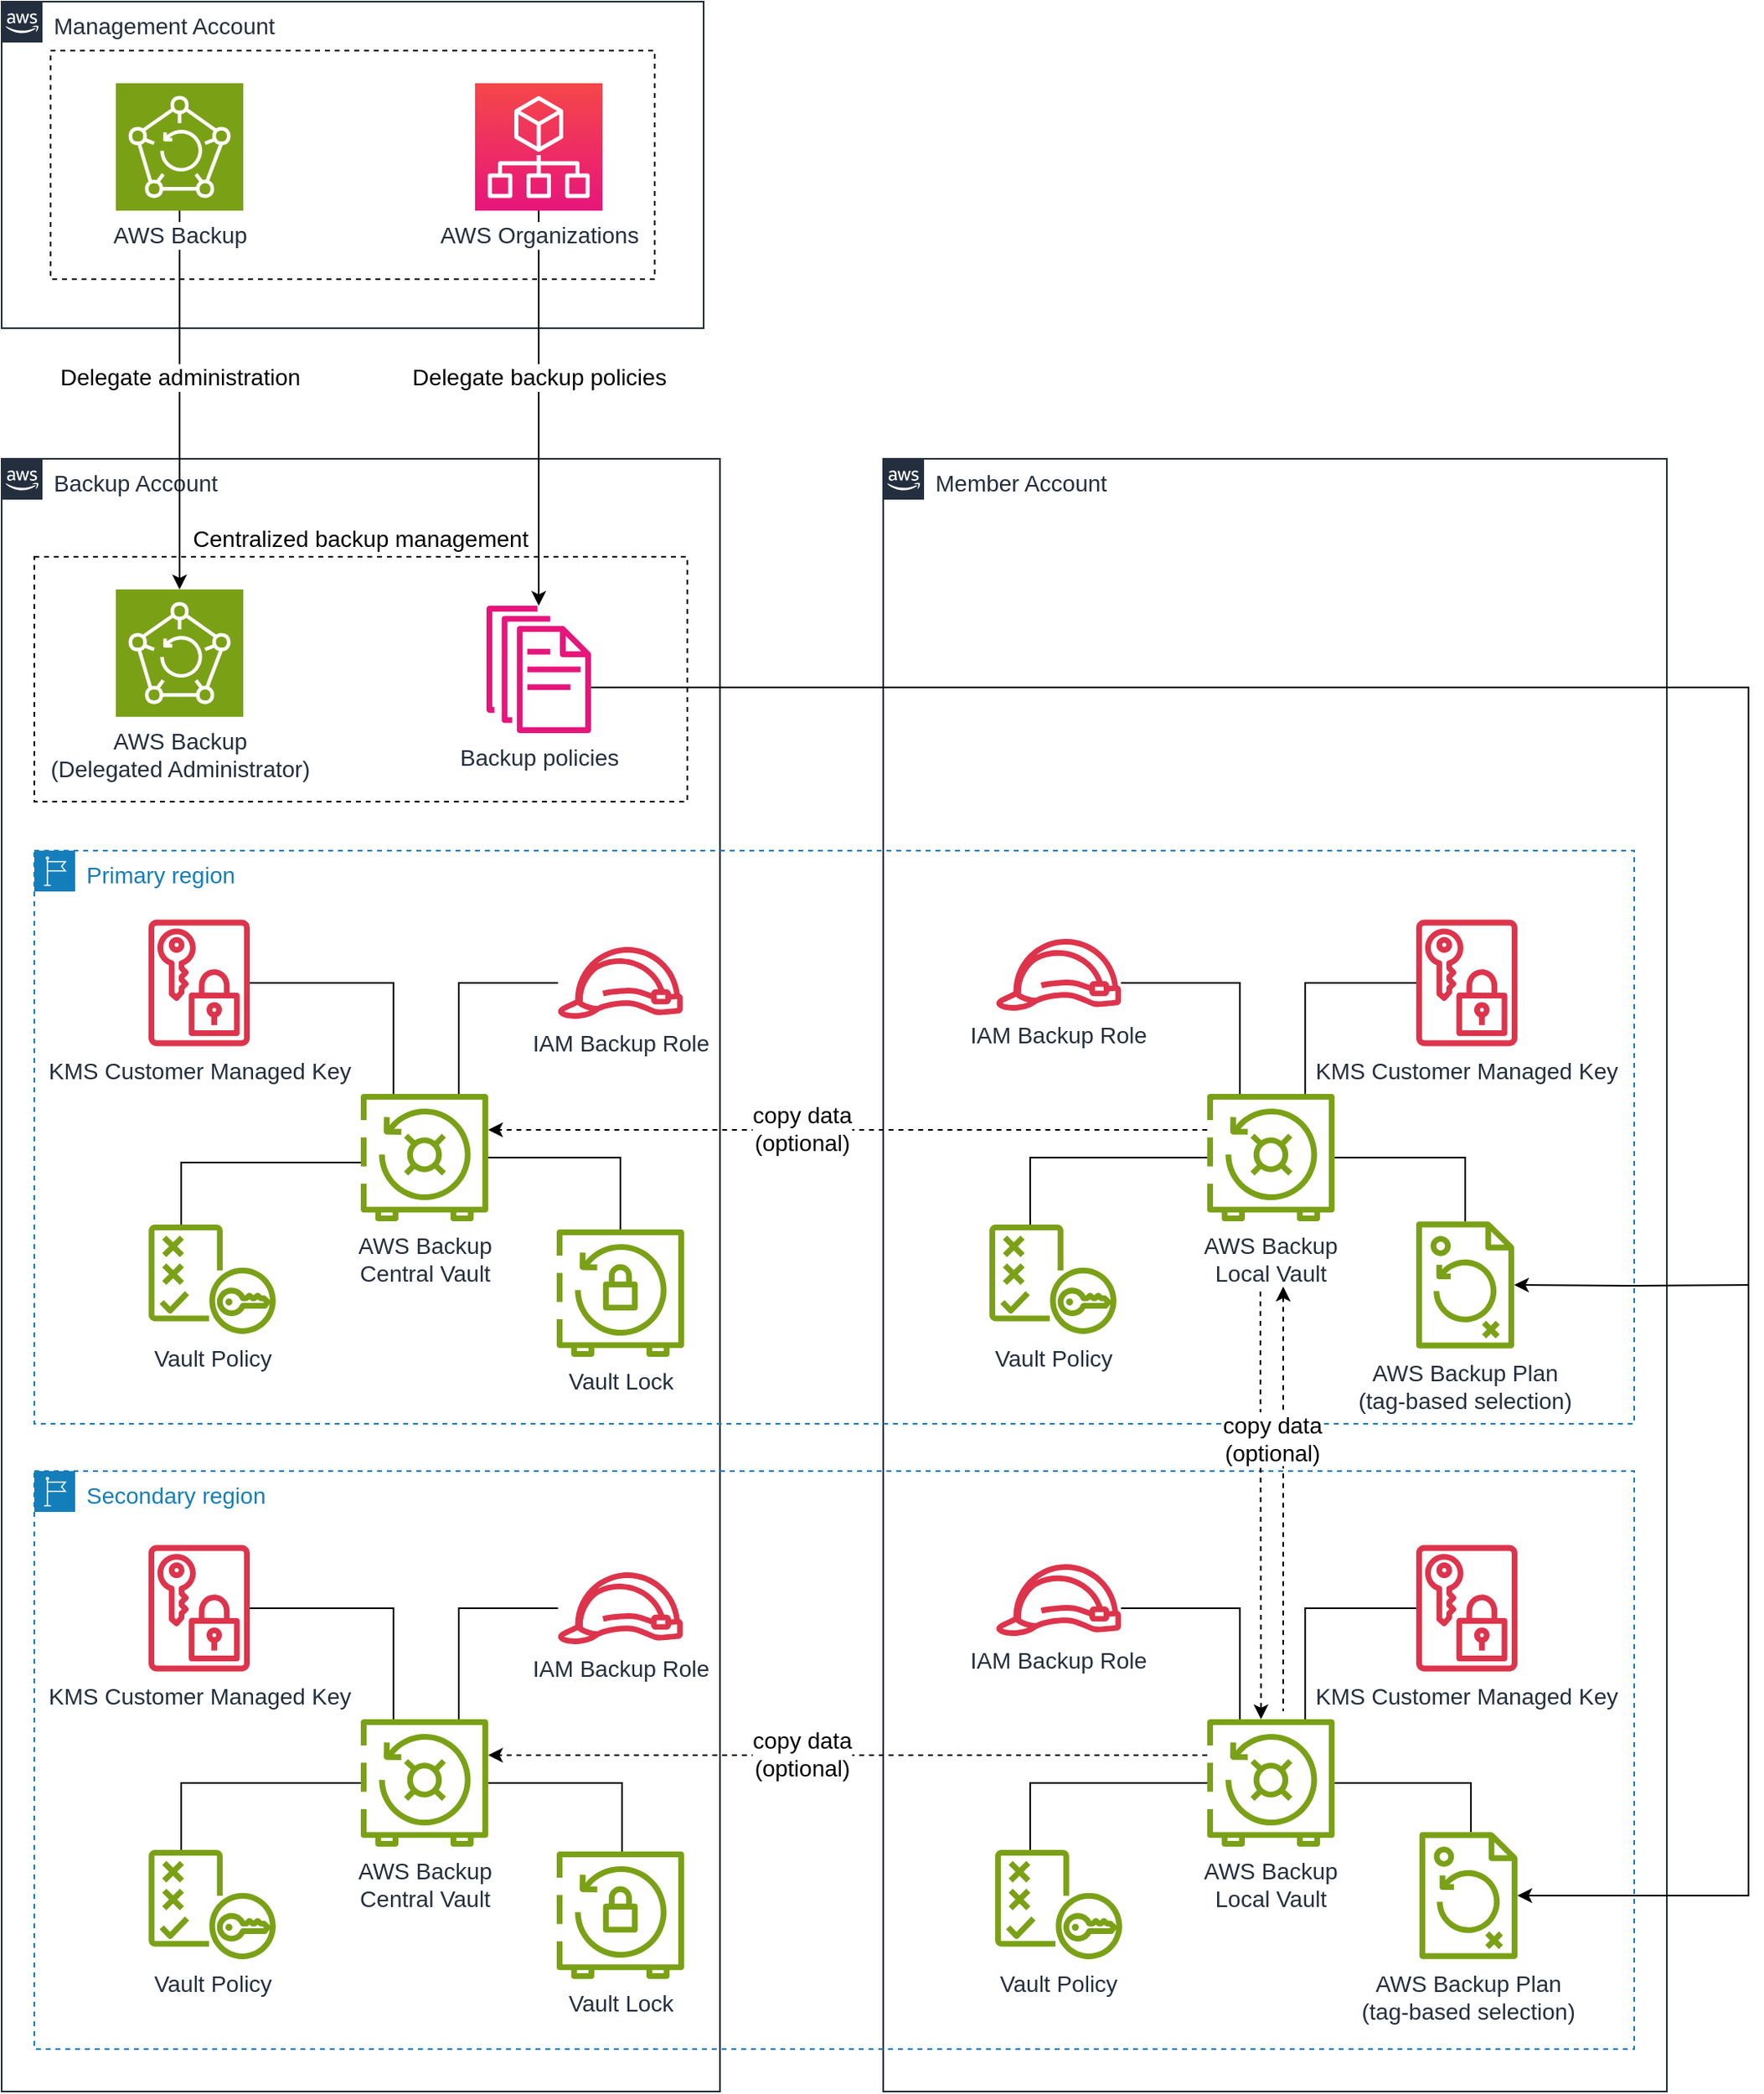 <mxfile version="24.2.5" type="device">
  <diagram id="uTrvD8UDYwbEMfuhj46e" name="Page-1">
    <mxGraphModel dx="2074" dy="1614" grid="1" gridSize="10" guides="1" tooltips="1" connect="1" arrows="1" fold="1" page="0" pageScale="1" pageWidth="850" pageHeight="1100" math="0" shadow="0">
      <root>
        <mxCell id="0" />
        <mxCell id="1" parent="0" />
        <mxCell id="rybmFJq2nmyfAco3rUm7-1" value="Backup Account" style="points=[[0,0],[0.25,0],[0.5,0],[0.75,0],[1,0],[1,0.25],[1,0.5],[1,0.75],[1,1],[0.75,1],[0.5,1],[0.25,1],[0,1],[0,0.75],[0,0.5],[0,0.25]];outlineConnect=0;gradientColor=none;html=1;whiteSpace=wrap;fontSize=14;fontStyle=0;container=0;pointerEvents=0;collapsible=0;recursiveResize=0;shape=mxgraph.aws4.group;grIcon=mxgraph.aws4.group_aws_cloud_alt;strokeColor=#232F3E;fillColor=default;verticalAlign=top;align=left;spacingLeft=30;fontColor=#232F3E;dashed=0;" parent="1" vertex="1">
          <mxGeometry x="230" y="80" width="440" height="1000" as="geometry" />
        </mxCell>
        <mxCell id="jvovS7ngpg3Jv1XjrWg3-9" value="Centralized backup management" style="rounded=0;whiteSpace=wrap;html=1;labelBackgroundColor=default;labelBorderColor=none;strokeWidth=1;fontSize=14;fontColor=#000000;fillColor=none;dashed=1;labelPosition=center;verticalLabelPosition=top;align=center;verticalAlign=bottom;" parent="1" vertex="1">
          <mxGeometry x="250" y="140" width="400" height="150" as="geometry" />
        </mxCell>
        <mxCell id="rybmFJq2nmyfAco3rUm7-2" value="Member Account" style="points=[[0,0],[0.25,0],[0.5,0],[0.75,0],[1,0],[1,0.25],[1,0.5],[1,0.75],[1,1],[0.75,1],[0.5,1],[0.25,1],[0,1],[0,0.75],[0,0.5],[0,0.25]];outlineConnect=0;gradientColor=none;html=1;whiteSpace=wrap;fontSize=14;fontStyle=0;container=0;pointerEvents=0;collapsible=0;recursiveResize=0;shape=mxgraph.aws4.group;grIcon=mxgraph.aws4.group_aws_cloud_alt;strokeColor=#232F3E;fillColor=default;verticalAlign=top;align=left;spacingLeft=30;fontColor=#232F3E;dashed=0;labelBackgroundColor=default;" parent="1" vertex="1">
          <mxGeometry x="770" y="80" width="480" height="1000" as="geometry" />
        </mxCell>
        <mxCell id="rybmFJq2nmyfAco3rUm7-6" value="Management Account" style="points=[[0,0],[0.25,0],[0.5,0],[0.75,0],[1,0],[1,0.25],[1,0.5],[1,0.75],[1,1],[0.75,1],[0.5,1],[0.25,1],[0,1],[0,0.75],[0,0.5],[0,0.25]];outlineConnect=0;gradientColor=none;html=1;whiteSpace=wrap;fontSize=14;fontStyle=0;container=0;pointerEvents=0;collapsible=0;recursiveResize=0;shape=mxgraph.aws4.group;grIcon=mxgraph.aws4.group_aws_cloud_alt;strokeColor=#232F3E;fillColor=default;verticalAlign=top;align=left;spacingLeft=30;fontColor=#232F3E;dashed=0;" parent="1" vertex="1">
          <mxGeometry x="230" y="-200" width="430" height="200" as="geometry" />
        </mxCell>
        <mxCell id="rybmFJq2nmyfAco3rUm7-3" value="Primary region" style="points=[[0,0],[0.25,0],[0.5,0],[0.75,0],[1,0],[1,0.25],[1,0.5],[1,0.75],[1,1],[0.75,1],[0.5,1],[0.25,1],[0,1],[0,0.75],[0,0.5],[0,0.25]];outlineConnect=0;gradientColor=none;html=1;whiteSpace=wrap;fontSize=14;fontStyle=0;container=0;pointerEvents=0;collapsible=0;recursiveResize=0;shape=mxgraph.aws4.group;grIcon=mxgraph.aws4.group_region;strokeColor=#147EBA;fillColor=none;verticalAlign=top;align=left;spacingLeft=30;fontColor=#147EBA;dashed=1;" parent="1" vertex="1">
          <mxGeometry x="250" y="320" width="980" height="351" as="geometry" />
        </mxCell>
        <mxCell id="rybmFJq2nmyfAco3rUm7-45" style="edgeStyle=orthogonalEdgeStyle;rounded=0;orthogonalLoop=1;jettySize=auto;html=1;strokeWidth=1;endArrow=none;endFill=0;elbow=vertical;fontSize=14;" parent="1" source="rybmFJq2nmyfAco3rUm7-9" target="jvovS7ngpg3Jv1XjrWg3-2" edge="1">
          <mxGeometry relative="1" as="geometry">
            <Array as="points">
              <mxPoint x="609" y="508" />
            </Array>
            <mxPoint x="559" y="541" as="targetPoint" />
          </mxGeometry>
        </mxCell>
        <mxCell id="rybmFJq2nmyfAco3rUm7-9" value="AWS Backup&lt;br style=&quot;font-size: 14px;&quot;&gt;Central Vault" style="sketch=0;outlineConnect=0;fontColor=#232F3E;gradientColor=none;fillColor=#7AA116;strokeColor=none;dashed=0;verticalLabelPosition=bottom;verticalAlign=top;align=center;html=1;fontSize=14;fontStyle=0;aspect=fixed;pointerEvents=1;shape=mxgraph.aws4.backup_vault;labelBackgroundColor=default;" parent="1" vertex="1">
          <mxGeometry x="450" y="469" width="78" height="78" as="geometry" />
        </mxCell>
        <mxCell id="rybmFJq2nmyfAco3rUm7-32" style="edgeStyle=orthogonalEdgeStyle;rounded=0;orthogonalLoop=1;jettySize=auto;html=1;strokeWidth=1;endArrow=none;endFill=0;elbow=vertical;fontSize=14;" parent="1" source="rybmFJq2nmyfAco3rUm7-8" target="rybmFJq2nmyfAco3rUm7-17" edge="1">
          <mxGeometry relative="1" as="geometry">
            <Array as="points">
              <mxPoint x="1127" y="508" />
            </Array>
          </mxGeometry>
        </mxCell>
        <mxCell id="rybmFJq2nmyfAco3rUm7-8" value="AWS Backup Plan&lt;br style=&quot;font-size: 14px;&quot;&gt;(tag-based selection)" style="sketch=0;outlineConnect=0;fontColor=#232F3E;gradientColor=none;fillColor=#7AA116;strokeColor=none;dashed=0;verticalLabelPosition=bottom;verticalAlign=top;align=center;html=1;fontSize=14;fontStyle=0;aspect=fixed;pointerEvents=1;shape=mxgraph.aws4.backup_plan;" parent="1" vertex="1">
          <mxGeometry x="1096.46" y="547" width="60" height="78" as="geometry" />
        </mxCell>
        <mxCell id="rybmFJq2nmyfAco3rUm7-16" value="IAM Backup Role" style="sketch=0;outlineConnect=0;fontColor=#232F3E;gradientColor=none;fillColor=#DD344C;strokeColor=none;dashed=0;verticalLabelPosition=bottom;verticalAlign=top;align=center;html=1;fontSize=14;fontStyle=0;aspect=fixed;pointerEvents=1;shape=mxgraph.aws4.role;" parent="1" vertex="1">
          <mxGeometry x="838.46" y="374" width="78" height="44" as="geometry" />
        </mxCell>
        <mxCell id="rybmFJq2nmyfAco3rUm7-33" style="edgeStyle=orthogonalEdgeStyle;rounded=0;orthogonalLoop=1;jettySize=auto;html=1;strokeWidth=1;endArrow=none;endFill=0;elbow=vertical;fontSize=14;" parent="1" source="rybmFJq2nmyfAco3rUm7-17" target="rybmFJq2nmyfAco3rUm7-16" edge="1">
          <mxGeometry relative="1" as="geometry">
            <Array as="points">
              <mxPoint x="988.46" y="401" />
            </Array>
          </mxGeometry>
        </mxCell>
        <mxCell id="rybmFJq2nmyfAco3rUm7-37" style="edgeStyle=orthogonalEdgeStyle;rounded=0;orthogonalLoop=1;jettySize=auto;html=1;strokeWidth=1;endArrow=none;endFill=0;elbow=vertical;fontSize=14;" parent="1" edge="1">
          <mxGeometry relative="1" as="geometry">
            <mxPoint x="1007.503" y="470" as="sourcePoint" />
            <mxPoint x="1096.46" y="401.043" as="targetPoint" />
            <Array as="points">
              <mxPoint x="1028.46" y="470" />
              <mxPoint x="1028.46" y="401" />
            </Array>
          </mxGeometry>
        </mxCell>
        <mxCell id="rybmFJq2nmyfAco3rUm7-38" style="edgeStyle=orthogonalEdgeStyle;rounded=0;orthogonalLoop=1;jettySize=auto;html=1;strokeWidth=1;endArrow=none;endFill=0;elbow=vertical;fontSize=14;" parent="1" source="rybmFJq2nmyfAco3rUm7-17" target="rybmFJq2nmyfAco3rUm7-19" edge="1">
          <mxGeometry relative="1" as="geometry">
            <Array as="points">
              <mxPoint x="860" y="508" />
            </Array>
          </mxGeometry>
        </mxCell>
        <mxCell id="rybmFJq2nmyfAco3rUm7-52" style="edgeStyle=orthogonalEdgeStyle;rounded=0;orthogonalLoop=1;jettySize=auto;html=1;strokeWidth=1;fontColor=#000000;endArrow=classic;endFill=1;elbow=vertical;curved=1;dashed=1;fillColor=#dae8fc;strokeColor=#000000;fontSize=14;" parent="1" source="rybmFJq2nmyfAco3rUm7-17" target="rybmFJq2nmyfAco3rUm7-9" edge="1">
          <mxGeometry relative="1" as="geometry">
            <Array as="points">
              <mxPoint x="730" y="491" />
              <mxPoint x="730" y="491" />
            </Array>
          </mxGeometry>
        </mxCell>
        <mxCell id="rybmFJq2nmyfAco3rUm7-54" value="copy data&lt;br style=&quot;font-size: 14px;&quot;&gt;(optional)" style="edgeLabel;html=1;align=center;verticalAlign=middle;resizable=0;points=[];fontColor=#000000;fontSize=14;" parent="rybmFJq2nmyfAco3rUm7-52" vertex="1" connectable="0">
          <mxGeometry x="0.112" y="-1" relative="1" as="geometry">
            <mxPoint x="-4" as="offset" />
          </mxGeometry>
        </mxCell>
        <mxCell id="rybmFJq2nmyfAco3rUm7-17" value="AWS Backup&lt;br style=&quot;font-size: 14px;&quot;&gt;Local Vault" style="sketch=0;outlineConnect=0;fontColor=#232F3E;gradientColor=none;fillColor=#7AA116;strokeColor=none;dashed=0;verticalLabelPosition=bottom;verticalAlign=top;align=center;html=1;fontSize=14;fontStyle=0;aspect=fixed;pointerEvents=1;shape=mxgraph.aws4.backup_vault;" parent="1" vertex="1">
          <mxGeometry x="968.46" y="469" width="78" height="78" as="geometry" />
        </mxCell>
        <mxCell id="rybmFJq2nmyfAco3rUm7-19" value="Vault Policy" style="sketch=0;outlineConnect=0;fontColor=#232F3E;gradientColor=none;fillColor=#7AA116;strokeColor=none;dashed=0;verticalLabelPosition=bottom;verticalAlign=top;align=center;html=1;fontSize=14;fontStyle=0;pointerEvents=1;shape=mxgraph.aws4.policy;fontFamily=Helvetica;" parent="1" vertex="1">
          <mxGeometry x="834.96" y="549" width="78" height="67" as="geometry" />
        </mxCell>
        <mxCell id="rybmFJq2nmyfAco3rUm7-20" value="KMS Customer Managed Key" style="sketch=0;outlineConnect=0;fontColor=#232F3E;gradientColor=none;fillColor=#DD344C;strokeColor=none;dashed=0;verticalLabelPosition=bottom;verticalAlign=top;align=center;html=1;fontSize=14;fontStyle=0;aspect=fixed;pointerEvents=1;shape=mxgraph.aws4.data_encryption_key;" parent="1" vertex="1">
          <mxGeometry x="1096.46" y="362" width="62" height="78" as="geometry" />
        </mxCell>
        <mxCell id="rybmFJq2nmyfAco3rUm7-44" style="edgeStyle=orthogonalEdgeStyle;rounded=0;orthogonalLoop=1;jettySize=auto;html=1;strokeWidth=1;endArrow=none;endFill=0;elbow=vertical;fontSize=14;" parent="1" source="rybmFJq2nmyfAco3rUm7-39" target="rybmFJq2nmyfAco3rUm7-9" edge="1">
          <mxGeometry relative="1" as="geometry">
            <Array as="points">
              <mxPoint x="510" y="401" />
            </Array>
          </mxGeometry>
        </mxCell>
        <mxCell id="rybmFJq2nmyfAco3rUm7-39" value="IAM Backup Role" style="sketch=0;outlineConnect=0;fontColor=#232F3E;gradientColor=none;fillColor=#DD344C;strokeColor=none;dashed=0;verticalLabelPosition=bottom;verticalAlign=top;align=center;html=1;fontSize=14;fontStyle=0;aspect=fixed;pointerEvents=1;shape=mxgraph.aws4.role;" parent="1" vertex="1">
          <mxGeometry x="570" y="379" width="78" height="44" as="geometry" />
        </mxCell>
        <mxCell id="rybmFJq2nmyfAco3rUm7-43" style="edgeStyle=orthogonalEdgeStyle;rounded=0;orthogonalLoop=1;jettySize=auto;html=1;strokeWidth=1;endArrow=none;endFill=0;elbow=vertical;fontSize=14;" parent="1" source="rybmFJq2nmyfAco3rUm7-40" target="rybmFJq2nmyfAco3rUm7-9" edge="1">
          <mxGeometry relative="1" as="geometry">
            <Array as="points">
              <mxPoint x="470" y="401" />
            </Array>
          </mxGeometry>
        </mxCell>
        <mxCell id="rybmFJq2nmyfAco3rUm7-40" value="KMS&amp;nbsp;Customer Managed Key" style="sketch=0;outlineConnect=0;fontColor=#232F3E;gradientColor=none;fillColor=#DD344C;strokeColor=none;dashed=0;verticalLabelPosition=bottom;verticalAlign=top;align=center;html=1;fontSize=14;fontStyle=0;aspect=fixed;pointerEvents=1;shape=mxgraph.aws4.data_encryption_key;" parent="1" vertex="1">
          <mxGeometry x="320" y="362" width="62" height="78" as="geometry" />
        </mxCell>
        <mxCell id="rybmFJq2nmyfAco3rUm7-42" style="edgeStyle=orthogonalEdgeStyle;rounded=0;orthogonalLoop=1;jettySize=auto;html=1;strokeWidth=1;endArrow=none;endFill=0;elbow=vertical;fontSize=14;" parent="1" source="rybmFJq2nmyfAco3rUm7-41" target="rybmFJq2nmyfAco3rUm7-9" edge="1">
          <mxGeometry relative="1" as="geometry">
            <Array as="points">
              <mxPoint x="340" y="511" />
            </Array>
          </mxGeometry>
        </mxCell>
        <mxCell id="rybmFJq2nmyfAco3rUm7-41" value="Vault Policy" style="sketch=0;outlineConnect=0;fontColor=#232F3E;gradientColor=none;fillColor=#7AA116;strokeColor=none;dashed=0;verticalLabelPosition=bottom;verticalAlign=top;align=center;html=1;fontSize=14;fontStyle=0;pointerEvents=1;shape=mxgraph.aws4.policy;fontFamily=Helvetica;" parent="1" vertex="1">
          <mxGeometry x="320" y="549" width="78" height="67" as="geometry" />
        </mxCell>
        <mxCell id="rybmFJq2nmyfAco3rUm7-57" value="Secondary region" style="points=[[0,0],[0.25,0],[0.5,0],[0.75,0],[1,0],[1,0.25],[1,0.5],[1,0.75],[1,1],[0.75,1],[0.5,1],[0.25,1],[0,1],[0,0.75],[0,0.5],[0,0.25]];outlineConnect=0;gradientColor=none;html=1;whiteSpace=wrap;fontSize=14;fontStyle=0;container=0;pointerEvents=0;collapsible=0;recursiveResize=0;shape=mxgraph.aws4.group;grIcon=mxgraph.aws4.group_region;strokeColor=#147EBA;fillColor=none;verticalAlign=top;align=left;spacingLeft=30;fontColor=#147EBA;dashed=1;" parent="1" vertex="1">
          <mxGeometry x="250" y="700" width="980" height="354" as="geometry" />
        </mxCell>
        <mxCell id="rybmFJq2nmyfAco3rUm7-138" value="" style="rounded=0;whiteSpace=wrap;html=1;labelBackgroundColor=default;labelBorderColor=none;strokeWidth=1;fontSize=14;fontColor=#000000;fillColor=none;dashed=1;" parent="1" vertex="1">
          <mxGeometry x="260" y="-170" width="370" height="140" as="geometry" />
        </mxCell>
        <mxCell id="jvovS7ngpg3Jv1XjrWg3-13" style="edgeStyle=orthogonalEdgeStyle;rounded=0;orthogonalLoop=1;jettySize=auto;html=1;fontSize=14;" parent="1" source="rybmFJq2nmyfAco3rUm7-24" target="jvovS7ngpg3Jv1XjrWg3-8" edge="1">
          <mxGeometry relative="1" as="geometry" />
        </mxCell>
        <mxCell id="jvovS7ngpg3Jv1XjrWg3-15" value="Delegate backup policies" style="edgeLabel;html=1;align=center;verticalAlign=middle;resizable=0;points=[];fontSize=14;" parent="jvovS7ngpg3Jv1XjrWg3-13" vertex="1" connectable="0">
          <mxGeometry x="-0.181" y="1" relative="1" as="geometry">
            <mxPoint x="-1" y="3" as="offset" />
          </mxGeometry>
        </mxCell>
        <mxCell id="rybmFJq2nmyfAco3rUm7-60" style="edgeStyle=orthogonalEdgeStyle;rounded=0;orthogonalLoop=1;jettySize=auto;html=1;strokeWidth=1;endArrow=none;endFill=0;elbow=vertical;fontSize=14;" parent="1" source="rybmFJq2nmyfAco3rUm7-61" target="jvovS7ngpg3Jv1XjrWg3-1" edge="1">
          <mxGeometry relative="1" as="geometry">
            <Array as="points">
              <mxPoint x="610" y="891" />
            </Array>
            <mxPoint x="559" y="924" as="targetPoint" />
          </mxGeometry>
        </mxCell>
        <mxCell id="rybmFJq2nmyfAco3rUm7-61" value="AWS Backup&lt;br style=&quot;font-size: 14px;&quot;&gt;Central Vault" style="sketch=0;outlineConnect=0;fontColor=#232F3E;gradientColor=none;fillColor=#7AA116;strokeColor=none;dashed=0;verticalLabelPosition=bottom;verticalAlign=top;align=center;html=1;fontSize=14;fontStyle=0;aspect=fixed;pointerEvents=1;shape=mxgraph.aws4.backup_vault;labelBackgroundColor=default;" parent="1" vertex="1">
          <mxGeometry x="450" y="852" width="78" height="78" as="geometry" />
        </mxCell>
        <mxCell id="rybmFJq2nmyfAco3rUm7-62" style="edgeStyle=orthogonalEdgeStyle;rounded=0;orthogonalLoop=1;jettySize=auto;html=1;strokeWidth=1;endArrow=none;endFill=0;elbow=vertical;fontSize=14;" parent="1" source="rybmFJq2nmyfAco3rUm7-63" target="rybmFJq2nmyfAco3rUm7-74" edge="1">
          <mxGeometry relative="1" as="geometry">
            <Array as="points">
              <mxPoint x="1130" y="891" />
            </Array>
          </mxGeometry>
        </mxCell>
        <mxCell id="rybmFJq2nmyfAco3rUm7-63" value="AWS Backup Plan&lt;br style=&quot;font-size: 14px;&quot;&gt;(tag-based selection)" style="sketch=0;outlineConnect=0;fontColor=#232F3E;gradientColor=none;fillColor=#7AA116;strokeColor=none;dashed=0;verticalLabelPosition=bottom;verticalAlign=top;align=center;html=1;fontSize=14;fontStyle=0;aspect=fixed;pointerEvents=1;shape=mxgraph.aws4.backup_plan;" parent="1" vertex="1">
          <mxGeometry x="1098.46" y="921" width="60" height="78" as="geometry" />
        </mxCell>
        <mxCell id="rybmFJq2nmyfAco3rUm7-68" value="IAM Backup Role" style="sketch=0;outlineConnect=0;fontColor=#232F3E;gradientColor=none;fillColor=#DD344C;strokeColor=none;dashed=0;verticalLabelPosition=bottom;verticalAlign=top;align=center;html=1;fontSize=14;fontStyle=0;aspect=fixed;pointerEvents=1;shape=mxgraph.aws4.role;" parent="1" vertex="1">
          <mxGeometry x="838.46" y="757" width="78" height="44" as="geometry" />
        </mxCell>
        <mxCell id="rybmFJq2nmyfAco3rUm7-69" style="edgeStyle=orthogonalEdgeStyle;rounded=0;orthogonalLoop=1;jettySize=auto;html=1;strokeWidth=1;endArrow=none;endFill=0;elbow=vertical;fontSize=14;" parent="1" source="rybmFJq2nmyfAco3rUm7-74" target="rybmFJq2nmyfAco3rUm7-68" edge="1">
          <mxGeometry relative="1" as="geometry">
            <Array as="points">
              <mxPoint x="988.46" y="784" />
            </Array>
          </mxGeometry>
        </mxCell>
        <mxCell id="rybmFJq2nmyfAco3rUm7-70" style="edgeStyle=orthogonalEdgeStyle;rounded=0;orthogonalLoop=1;jettySize=auto;html=1;strokeWidth=1;endArrow=none;endFill=0;elbow=vertical;fontSize=14;" parent="1" edge="1">
          <mxGeometry relative="1" as="geometry">
            <mxPoint x="1007.503" y="853" as="sourcePoint" />
            <mxPoint x="1096.46" y="784.043" as="targetPoint" />
            <Array as="points">
              <mxPoint x="1028.46" y="853" />
              <mxPoint x="1028.46" y="784" />
            </Array>
          </mxGeometry>
        </mxCell>
        <mxCell id="rybmFJq2nmyfAco3rUm7-71" style="edgeStyle=orthogonalEdgeStyle;rounded=0;orthogonalLoop=1;jettySize=auto;html=1;strokeWidth=1;endArrow=none;endFill=0;elbow=vertical;fontSize=14;" parent="1" source="rybmFJq2nmyfAco3rUm7-74" target="rybmFJq2nmyfAco3rUm7-76" edge="1">
          <mxGeometry relative="1" as="geometry">
            <Array as="points">
              <mxPoint x="860" y="891" />
            </Array>
          </mxGeometry>
        </mxCell>
        <mxCell id="rybmFJq2nmyfAco3rUm7-72" style="edgeStyle=orthogonalEdgeStyle;rounded=0;orthogonalLoop=1;jettySize=auto;html=1;strokeWidth=1;fontColor=#000000;endArrow=classic;endFill=1;elbow=vertical;curved=1;dashed=1;fillColor=#dae8fc;strokeColor=#000000;fontSize=14;" parent="1" source="rybmFJq2nmyfAco3rUm7-74" target="rybmFJq2nmyfAco3rUm7-61" edge="1">
          <mxGeometry relative="1" as="geometry">
            <Array as="points">
              <mxPoint x="730" y="874" />
              <mxPoint x="730" y="874" />
            </Array>
          </mxGeometry>
        </mxCell>
        <mxCell id="rybmFJq2nmyfAco3rUm7-73" value="copy data&lt;br style=&quot;font-size: 14px;&quot;&gt;(optional)" style="edgeLabel;html=1;align=center;verticalAlign=middle;resizable=0;points=[];fontColor=#000000;fontSize=14;" parent="rybmFJq2nmyfAco3rUm7-72" vertex="1" connectable="0">
          <mxGeometry x="0.112" y="-1" relative="1" as="geometry">
            <mxPoint x="-4" as="offset" />
          </mxGeometry>
        </mxCell>
        <mxCell id="rybmFJq2nmyfAco3rUm7-74" value="AWS Backup&lt;br style=&quot;font-size: 14px;&quot;&gt;Local Vault" style="sketch=0;outlineConnect=0;fontColor=#232F3E;gradientColor=none;fillColor=#7AA116;strokeColor=none;dashed=0;verticalLabelPosition=bottom;verticalAlign=top;align=center;html=1;fontSize=14;fontStyle=0;aspect=fixed;pointerEvents=1;shape=mxgraph.aws4.backup_vault;" parent="1" vertex="1">
          <mxGeometry x="968.46" y="852" width="78" height="78" as="geometry" />
        </mxCell>
        <mxCell id="rybmFJq2nmyfAco3rUm7-76" value="Vault Policy" style="sketch=0;outlineConnect=0;fontColor=#232F3E;gradientColor=none;fillColor=#7AA116;strokeColor=none;dashed=0;verticalLabelPosition=bottom;verticalAlign=top;align=center;html=1;fontSize=14;fontStyle=0;pointerEvents=1;shape=mxgraph.aws4.policy;fontFamily=Helvetica;" parent="1" vertex="1">
          <mxGeometry x="838.46" y="932" width="78" height="67" as="geometry" />
        </mxCell>
        <mxCell id="rybmFJq2nmyfAco3rUm7-77" value="KMS&amp;nbsp;Customer Managed Key" style="sketch=0;outlineConnect=0;fontColor=#232F3E;gradientColor=none;fillColor=#DD344C;strokeColor=none;dashed=0;verticalLabelPosition=bottom;verticalAlign=top;align=center;html=1;fontSize=14;fontStyle=0;aspect=fixed;pointerEvents=1;shape=mxgraph.aws4.data_encryption_key;" parent="1" vertex="1">
          <mxGeometry x="1096.46" y="745" width="62" height="78" as="geometry" />
        </mxCell>
        <mxCell id="rybmFJq2nmyfAco3rUm7-78" style="edgeStyle=orthogonalEdgeStyle;rounded=0;orthogonalLoop=1;jettySize=auto;html=1;strokeWidth=1;endArrow=none;endFill=0;elbow=vertical;fontSize=14;" parent="1" source="rybmFJq2nmyfAco3rUm7-79" target="rybmFJq2nmyfAco3rUm7-61" edge="1">
          <mxGeometry relative="1" as="geometry">
            <Array as="points">
              <mxPoint x="510" y="784" />
            </Array>
          </mxGeometry>
        </mxCell>
        <mxCell id="rybmFJq2nmyfAco3rUm7-79" value="IAM Backup Role" style="sketch=0;outlineConnect=0;fontColor=#232F3E;gradientColor=none;fillColor=#DD344C;strokeColor=none;dashed=0;verticalLabelPosition=bottom;verticalAlign=top;align=center;html=1;fontSize=14;fontStyle=0;aspect=fixed;pointerEvents=1;shape=mxgraph.aws4.role;" parent="1" vertex="1">
          <mxGeometry x="570" y="762" width="78" height="44" as="geometry" />
        </mxCell>
        <mxCell id="rybmFJq2nmyfAco3rUm7-80" style="edgeStyle=orthogonalEdgeStyle;rounded=0;orthogonalLoop=1;jettySize=auto;html=1;strokeWidth=1;endArrow=none;endFill=0;elbow=vertical;fontSize=14;" parent="1" source="rybmFJq2nmyfAco3rUm7-81" target="rybmFJq2nmyfAco3rUm7-61" edge="1">
          <mxGeometry relative="1" as="geometry">
            <Array as="points">
              <mxPoint x="470" y="784" />
            </Array>
          </mxGeometry>
        </mxCell>
        <mxCell id="rybmFJq2nmyfAco3rUm7-81" value="KMS&amp;nbsp;Customer Managed Key" style="sketch=0;outlineConnect=0;fontColor=#232F3E;gradientColor=none;fillColor=#DD344C;strokeColor=none;dashed=0;verticalLabelPosition=bottom;verticalAlign=top;align=center;html=1;fontSize=14;fontStyle=0;aspect=fixed;pointerEvents=1;shape=mxgraph.aws4.data_encryption_key;" parent="1" vertex="1">
          <mxGeometry x="320" y="745" width="62" height="78" as="geometry" />
        </mxCell>
        <mxCell id="rybmFJq2nmyfAco3rUm7-82" style="edgeStyle=orthogonalEdgeStyle;rounded=0;orthogonalLoop=1;jettySize=auto;html=1;strokeWidth=1;endArrow=none;endFill=0;elbow=vertical;fontSize=14;" parent="1" source="rybmFJq2nmyfAco3rUm7-83" target="rybmFJq2nmyfAco3rUm7-61" edge="1">
          <mxGeometry relative="1" as="geometry">
            <Array as="points">
              <mxPoint x="340" y="891" />
            </Array>
          </mxGeometry>
        </mxCell>
        <mxCell id="rybmFJq2nmyfAco3rUm7-83" value="Vault Policy" style="sketch=0;outlineConnect=0;fontColor=#232F3E;gradientColor=none;fillColor=#7AA116;strokeColor=none;dashed=0;verticalLabelPosition=bottom;verticalAlign=top;align=center;html=1;fontSize=14;fontStyle=0;pointerEvents=1;shape=mxgraph.aws4.policy;fontFamily=Helvetica;" parent="1" vertex="1">
          <mxGeometry x="320" y="932" width="78" height="67" as="geometry" />
        </mxCell>
        <mxCell id="jvovS7ngpg3Jv1XjrWg3-1" value="Vault Lock" style="sketch=0;outlineConnect=0;fontColor=#232F3E;gradientColor=none;fillColor=#7AA116;strokeColor=none;dashed=0;verticalLabelPosition=bottom;verticalAlign=top;align=center;html=1;fontSize=14;fontStyle=0;aspect=fixed;pointerEvents=1;shape=mxgraph.aws4.aws_backup_vault_lock;" parent="1" vertex="1">
          <mxGeometry x="570" y="933" width="78" height="78" as="geometry" />
        </mxCell>
        <mxCell id="jvovS7ngpg3Jv1XjrWg3-2" value="Vault Lock" style="sketch=0;outlineConnect=0;fontColor=#232F3E;gradientColor=none;fillColor=#7AA116;strokeColor=none;dashed=0;verticalLabelPosition=bottom;verticalAlign=top;align=center;html=1;fontSize=14;fontStyle=0;aspect=fixed;pointerEvents=1;shape=mxgraph.aws4.aws_backup_vault_lock;" parent="1" vertex="1">
          <mxGeometry x="570" y="552" width="78" height="78" as="geometry" />
        </mxCell>
        <mxCell id="rybmFJq2nmyfAco3rUm7-139" style="edgeStyle=orthogonalEdgeStyle;shape=connector;rounded=0;orthogonalLoop=1;jettySize=auto;html=1;labelBackgroundColor=default;strokeColor=#000000;strokeWidth=1;fontFamily=Helvetica;fontSize=14;fontColor=default;endArrow=classic;endFill=1;fillColor=#d5e8d4;elbow=vertical;align=center;verticalAlign=middle;startArrow=none;" parent="1" source="jvovS7ngpg3Jv1XjrWg3-8" target="rybmFJq2nmyfAco3rUm7-63" edge="1">
          <mxGeometry relative="1" as="geometry">
            <Array as="points">
              <mxPoint x="1300" y="220" />
              <mxPoint x="1300" y="960" />
            </Array>
            <mxPoint x="972.964" y="-146.429" as="sourcePoint" />
          </mxGeometry>
        </mxCell>
        <mxCell id="rybmFJq2nmyfAco3rUm7-34" style="edgeStyle=orthogonalEdgeStyle;rounded=0;orthogonalLoop=1;jettySize=auto;html=1;strokeWidth=1;endArrow=classic;endFill=1;elbow=vertical;fillColor=#d5e8d4;strokeColor=#000000;startArrow=none;fontSize=14;" parent="1" target="rybmFJq2nmyfAco3rUm7-8" edge="1">
          <mxGeometry relative="1" as="geometry">
            <mxPoint x="1300" y="586" as="sourcePoint" />
          </mxGeometry>
        </mxCell>
        <mxCell id="jvovS7ngpg3Jv1XjrWg3-12" style="edgeStyle=orthogonalEdgeStyle;rounded=0;orthogonalLoop=1;jettySize=auto;html=1;fontSize=14;" parent="1" source="jvovS7ngpg3Jv1XjrWg3-5" target="jvovS7ngpg3Jv1XjrWg3-6" edge="1">
          <mxGeometry relative="1" as="geometry" />
        </mxCell>
        <mxCell id="jvovS7ngpg3Jv1XjrWg3-14" value="Delegate administration" style="edgeLabel;html=1;align=center;verticalAlign=middle;resizable=0;points=[];fontSize=14;" parent="jvovS7ngpg3Jv1XjrWg3-12" vertex="1" connectable="0">
          <mxGeometry x="-0.096" y="-1" relative="1" as="geometry">
            <mxPoint x="1" y="-3" as="offset" />
          </mxGeometry>
        </mxCell>
        <mxCell id="jvovS7ngpg3Jv1XjrWg3-6" value="AWS Backup&lt;br style=&quot;font-size: 14px;&quot;&gt;(Delegated Administrator)" style="sketch=0;points=[[0,0,0],[0.25,0,0],[0.5,0,0],[0.75,0,0],[1,0,0],[0,1,0],[0.25,1,0],[0.5,1,0],[0.75,1,0],[1,1,0],[0,0.25,0],[0,0.5,0],[0,0.75,0],[1,0.25,0],[1,0.5,0],[1,0.75,0]];outlineConnect=0;fontColor=#232F3E;fillColor=#7AA116;strokeColor=#ffffff;dashed=0;verticalLabelPosition=bottom;verticalAlign=top;align=center;html=1;fontSize=14;fontStyle=0;aspect=fixed;shape=mxgraph.aws4.resourceIcon;resIcon=mxgraph.aws4.backup;" parent="1" vertex="1">
          <mxGeometry x="300" y="160" width="78" height="78" as="geometry" />
        </mxCell>
        <mxCell id="jvovS7ngpg3Jv1XjrWg3-8" value="Backup policies" style="sketch=0;outlineConnect=0;fontColor=#232F3E;gradientColor=none;fillColor=#E7157B;strokeColor=none;dashed=0;verticalLabelPosition=bottom;verticalAlign=top;align=center;html=1;fontSize=14;fontStyle=0;aspect=fixed;pointerEvents=1;shape=mxgraph.aws4.documents;" parent="1" vertex="1">
          <mxGeometry x="527" y="170" width="64" height="78" as="geometry" />
        </mxCell>
        <mxCell id="jvovS7ngpg3Jv1XjrWg3-5" value="AWS Backup" style="sketch=0;points=[[0,0,0],[0.25,0,0],[0.5,0,0],[0.75,0,0],[1,0,0],[0,1,0],[0.25,1,0],[0.5,1,0],[0.75,1,0],[1,1,0],[0,0.25,0],[0,0.5,0],[0,0.75,0],[1,0.25,0],[1,0.5,0],[1,0.75,0]];outlineConnect=0;fontColor=#232F3E;fillColor=#7AA116;strokeColor=#ffffff;dashed=0;verticalLabelPosition=bottom;verticalAlign=top;align=center;html=1;fontSize=14;fontStyle=0;aspect=fixed;shape=mxgraph.aws4.resourceIcon;resIcon=mxgraph.aws4.backup;labelBackgroundColor=default;" parent="1" vertex="1">
          <mxGeometry x="300" y="-150" width="78" height="78" as="geometry" />
        </mxCell>
        <mxCell id="rybmFJq2nmyfAco3rUm7-24" value="AWS Organizations" style="sketch=0;outlineConnect=0;fontColor=#232F3E;gradientColor=#F54749;gradientDirection=north;fillColor=#E7157B;strokeColor=#ffffff;dashed=0;verticalLabelPosition=bottom;verticalAlign=top;align=center;html=1;fontSize=14;fontStyle=0;aspect=fixed;shape=mxgraph.aws4.resourceIcon;resIcon=mxgraph.aws4.organizations;points=[[0,0,0],[0.25,0,0],[0.5,0,0],[0.75,0,0],[1,0,0],[0,1,0],[0.25,1,0],[0.5,1,0],[0.75,1,0],[1,1,0],[0,0.25,0],[0,0.5,0],[0,0.75,0],[1,0.25,0],[1,0.5,0],[1,0.75,0]];labelBackgroundColor=default;" parent="1" vertex="1">
          <mxGeometry x="520" y="-150" width="78" height="78" as="geometry" />
        </mxCell>
        <mxCell id="_UrbxaBY_58vw2vAiujw-5" style="rounded=0;orthogonalLoop=1;jettySize=auto;html=1;strokeWidth=1;fontColor=#000000;endArrow=none;endFill=0;elbow=vertical;dashed=1;fillColor=#dae8fc;strokeColor=#000000;fontSize=14;startArrow=classic;startFill=1;" edge="1" parent="1">
          <mxGeometry relative="1" as="geometry">
            <mxPoint x="1015" y="587" as="sourcePoint" />
            <mxPoint x="1015" y="847" as="targetPoint" />
          </mxGeometry>
        </mxCell>
        <mxCell id="_UrbxaBY_58vw2vAiujw-3" style="rounded=0;orthogonalLoop=1;jettySize=auto;html=1;strokeWidth=1;fontColor=#000000;endArrow=classic;endFill=1;elbow=vertical;dashed=1;fillColor=#dae8fc;strokeColor=#000000;fontSize=14;" edge="1" parent="1">
          <mxGeometry relative="1" as="geometry">
            <mxPoint x="1001" y="590" as="sourcePoint" />
            <mxPoint x="1001.4" y="852" as="targetPoint" />
          </mxGeometry>
        </mxCell>
        <mxCell id="_UrbxaBY_58vw2vAiujw-4" value="copy data&lt;br style=&quot;font-size: 14px;&quot;&gt;(optional)" style="edgeLabel;html=1;align=center;verticalAlign=middle;resizable=0;points=[];fontColor=#000000;fontSize=14;" vertex="1" connectable="0" parent="_UrbxaBY_58vw2vAiujw-3">
          <mxGeometry x="0.112" y="-1" relative="1" as="geometry">
            <mxPoint x="8" y="-56" as="offset" />
          </mxGeometry>
        </mxCell>
      </root>
    </mxGraphModel>
  </diagram>
</mxfile>

